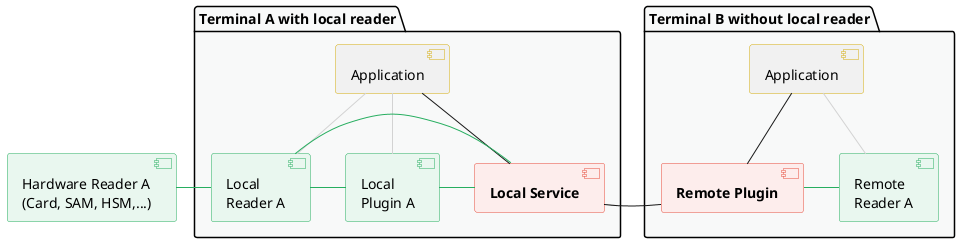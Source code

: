 @startuml

' == THEME ==

'Couleurs issues de : https://htmlcolorcodes.com/fr/tableau-de-couleur/tableau-de-couleur-design-plat/
!define C_GREY1 F8F9F9
!define COLOR_RED E74C3C
!define COLOR_PURPLE 8E44AD
!define COLOR_BLUE 3498DB
!define COLOR_GREEN 27AE60
!define COLOR_GREY 2C3E50
skinparam Shadowing false
skinparam component {
    BorderColor #D4AC0D
    ' Red
    BackgroundColor<<red>> #FDEDEC
    BorderColor<<red>> #E74C3C
    ' Purple
    BackgroundColor<<purple>> #F4ECF7
    BorderColor<<purple>> #8E44AD
    ' blue
    BackgroundColor<<blue>> #EBF5FB
    BorderColor<<blue>> #3498DB
    ' Green
    BackgroundColor<<green>> #E9F7EF
    BorderColor<<green>> #27AE60
    ' Grey
    BackgroundColor<<grey>> #EAECEE
    BorderColor<<grey>> #2C3E50
}
hide <<red>> stereotype
hide <<purple>> stereotype
hide <<blue>> stereotype
hide <<green>> stereotype
hide <<grey>> stereotype

' == CONTENT ==

[Hardware Reader A\n(Card, SAM, HSM,...)] as readerA <<green>>
package "Terminal A with local reader" #C_GREY1 {
    [Application] as appA
    [**Local Service**] as localServiceA <<red>>
    [Local\nPlugin A] as localPluginA <<green>>
    [Local\nReader A] as localReaderA <<green>>
}
package "Terminal B without local reader" #C_GREY1 {
    [Application] as app
    [**Remote Plugin**] as remotePlugin <<red>>
    [Remote\nReader A] as remoteReaderA <<green>>
}

'utilisation

appA -- localPluginA #LightGrey
appA -- localReaderA #LightGrey
appA -- localServiceA
localPluginA -left- localReaderA #COLOR_GREEN
localServiceA -left- localPluginA #COLOR_GREEN
localServiceA -left- localReaderA #COLOR_GREEN
localReaderA -left- readerA #COLOR_GREEN

localServiceA - remotePlugin

app -- remotePlugin
app -- remoteReaderA #LightGrey
remotePlugin - remoteReaderA #COLOR_GREEN

@enduml